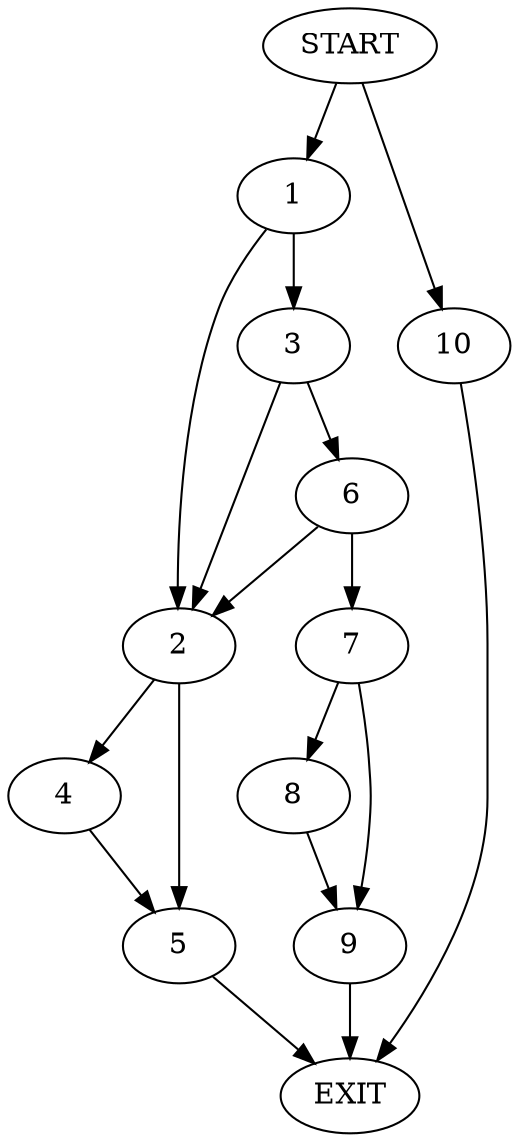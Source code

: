 digraph {
0 [label="START"]
11 [label="EXIT"]
0 -> 1
1 -> 2
1 -> 3
2 -> 4
2 -> 5
3 -> 2
3 -> 6
6 -> 2
6 -> 7
7 -> 8
7 -> 9
9 -> 11
8 -> 9
0 -> 10
10 -> 11
5 -> 11
4 -> 5
}
